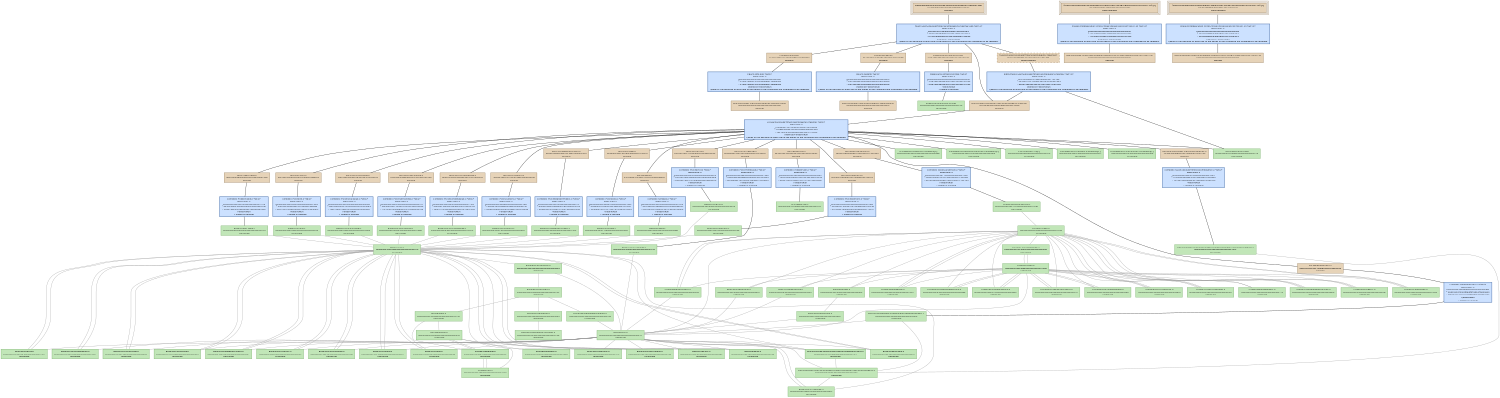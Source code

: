 digraph MachAbsoluteTimeClockFrequency {
   size = "10.000000,8.500000";
   concentrate = false;

   node [ shape = box, style = filled, color = "0.3 0.5 0.6", fillcolor = "0.3 0.2 0.9", fontname = "Monaco", fontsize = "9" ];
   n00001 [ label = "Development/MachAbsoluteTimeClockFrequency.mexmac.app\nb1397d0e88e504c94e42f9eed91cb83a\nMissing", color = "0.1 0.5 0.5", fillcolor = "0.1 0.2 0.9", peripheries = 3 ];
   n00002 [ label = "Contents/Info.plist\n91adc1e8e5c3c342f5ddf8412bebd993\nMissing", color = "0.1 0.5 0.5", fillcolor = "0.1 0.2 0.9" ];
   n00003 [ label = "MachAbsoluteTimeClockFrequency.build/Info.plist\n00000000000000000000000000000000\nMissing", color = "0.1 0.5 0.5", fillcolor = "0.1 0.2 0.9" ];
   n00004 [ label = "Contents/PkgInfo\ne81859986a7dcdfa2e6f78529b2a87fb\nMissing", color = "0.1 0.5 0.5", fillcolor = "0.1 0.2 0.9" ];
   n00005 [ label = "MachAbsoluteTimeClockFrequency.build/PkgInfo\n00000000000000000000000000000000\nMissing", color = "0.1 0.5 0.5", fillcolor = "0.1 0.2 0.9" ];
   n00006 [ label = "English.lproj/InfoPlist.strings\n2cd61ef2dd848307c349226a58271856\nMissing", color = "0.1 0.5 0.5", fillcolor = "0.1 0.2 0.9" ];
   n00007 [ label = "English.lproj/InfoPlist.strings\n00000000434c45840000000000000228\nUpToDate" ];
   n00008 [ label = "ppc/PsychError.o\nb629b27e3c21e79aba582e0fdace0cf6\nMissing", color = "0.1 0.5 0.5", fillcolor = "0.1 0.2 0.9" ];
   n00009 [ label = "Base/PsychError.c\n00000000434c4585000000000000563d\nUpToDate" ];
   n00010 [ label = "ppc/PsychRegisterProject.o\ne984b26ffa7899b1b15fe1b5b68c663a\nMissing", color = "0.1 0.5 0.5", fillcolor = "0.1 0.2 0.9" ];
   n00011 [ label = "Base/PsychRegisterProject.c\n00000000434c458500000000000012e6\nUpToDate" ];
   n00012 [ label = "ppc/PsychHelp.o\n66dd0bf16fa1d77f657ef799a2a1550d\nMissing", color = "0.1 0.5 0.5", fillcolor = "0.1 0.2 0.9" ];
   n00013 [ label = "Base/PsychHelp.c\n00000000434c811d00000000000005b8\nUpToDate" ];
   n00014 [ label = "ppc/MiniBox.o\n43ccde7e318a90c2397cc85f6b7ef868\nMissing", color = "0.1 0.5 0.5", fillcolor = "0.1 0.2 0.9" ];
   n00015 [ label = "Base/MiniBox.c\n00000000434c45850000000000000f4f\nUpToDate" ];
   n00016 [ label = "ppc/PsychMemory.o\n8579e3a1efd8e2d5238dd46999174c5f\nMissing", color = "0.1 0.5 0.5", fillcolor = "0.1 0.2 0.9" ];
   n00017 [ label = "Base/PsychMemory.c\n00000000434ca96200000000000003a4\nUpToDate" ];
   n00018 [ label = "ppc/ProjectTable.o\n4d387a8bff05d08bce807da6b3ee236e\nMissing", color = "0.1 0.5 0.5", fillcolor = "0.1 0.2 0.9" ];
   n00019 [ label = "Base/ProjectTable.c\n00000000434c4585000000000000023a\nUpToDate" ];
   n00020 [ label = "ppc/PsychInit.o\n43e1f9c475ae369d921edd4724bfe3b3\nMissing", color = "0.1 0.5 0.5", fillcolor = "0.1 0.2 0.9" ];
   n00021 [ label = "Base/PsychInit.c\n00000000434c45850000000000000759\nUpToDate" ];
   n00022 [ label = "ppc/PsychTimeGlue.o\ne8f3bb6ec7b810b297eada557c93895c\nMissing", color = "0.1 0.5 0.5", fillcolor = "0.1 0.2 0.9" ];
   n00023 [ label = "Base/PsychTimeGlue.c\n000000004355ef98000000000000157f\nUpToDate" ];
   n00024 [ label = "ppc/PsychStructGlue.o\nf9e270e073e46c5fc0603e3cd2a065cf\nMissing", color = "0.1 0.5 0.5", fillcolor = "0.1 0.2 0.9" ];
   n00025 [ label = "Base/PsychStructGlue.c\n00000000434c45850000000000002bb8\nUpToDate" ];
   n00026 [ label = "ppc/PsychVersioning.o\nf7a709870f5eedbac0c5703aa0c861be\nMissing", color = "0.1 0.5 0.5", fillcolor = "0.1 0.2 0.9" ];
   n00027 [ label = "Base/PsychVersioning.c\n000000004355688200000000000014ee\nUpToDate" ];
   n00028 [ label = "ppc/MODULEVersion.o\nbe7863d6d644d601da0768d21c7657b9\nMissing", color = "0.1 0.5 0.5", fillcolor = "0.1 0.2 0.9" ];
   n00029 [ label = "Screen/MODULEVersion.c\n000000004354a112000000000000124e\nUpToDate" ];
   n00030 [ label = "ppc/PsychScriptingGlue.o\n0eb70f13fb26ab99f93d25c915ed75a3\nMissing", color = "0.1 0.5 0.5", fillcolor = "0.1 0.2 0.9" ];
   n00031 [ label = "Base/PsychScriptingGlue.c\n00000000434c458500000000000105c5\nUpToDate" ];
   n00032 [ label = "ppc/mexversion.o\n8e35759637ba5b7937767457060c9e47\nMissing", color = "0.1 0.5 0.5", fillcolor = "0.1 0.2 0.9" ];
   n00033 [ label = "src/mexversion.c\n000000004332d94600000000000002d2\nUpToDate" ];
   n00034 [ label = "ppc/PsychAuthors.o\nc90e342d86ca22a6d1dee07b8d74bc8e\nMissing", color = "0.1 0.5 0.5", fillcolor = "0.1 0.2 0.9" ];
   n00035 [ label = "Base/PsychAuthors.c\n00000000434c81430000000000000d3b\nUpToDate" ];
   n00036 [ label = "ppc/MachAbsoluteTimeClockFrequency.o\n107d87899efea8c8015eb99b150ac299\nMissing", color = "0.1 0.5 0.5", fillcolor = "0.1 0.2 0.9" ];
   n00037 [ label = "MachAbsoluteTimeClockFrequency/MachAbsoluteTimeClockFrequency.c\n00000000434c458500000000000010cc\nUpToDate" ];
   n00038 [ label = "ppc/RegisterProject.o\n89bc932a36c0310dbfb7ed3a7bb50c85\nMissing", color = "0.1 0.5 0.5", fillcolor = "0.1 0.2 0.9" ];
   n00039 [ label = "MachAbsoluteTimeClockFrequency/RegisterProject.c\n00000000434c45850000000000000458\nUpToDate" ];
   n00040 [ label = "MacOS/MachAbsoluteTimeClockFrequency.mexmac\nca41b5f4c6b538e80f8d0439477330f6\nMissing", color = "0.1 0.5 0.5", fillcolor = "0.1 0.2 0.9" ];
   n00041 [ label = "Frameworks/OpenGL.framework[C]\n00000000434ac55900000000000000ee\nUpToDate" ];
   n00042 [ label = "Frameworks/ApplicationServices.framework[C]\n00000000434ac53300000000000000ee\nUpToDate" ];
   n00043 [ label = "2.95.2/libstdc++.a[C]\n00000000434abb590000000000075c68\nUpToDate" ];
   n00044 [ label = "Frameworks/CoreAudio.framework[C]\n00000000434ac55b00000000000000cc\nUpToDate" ];
   n00045 [ label = "Frameworks/CoreServices.framework[C]\n00000000434ac53600000000000000ee\nUpToDate" ];
   n00046 [ label = "mac/mexFunction.map\n000000004332d946000000000000012e\nUpToDate" ];
   n00047 [ label = "<MachAbsoluteTimeClockFrequency.build/Script-CF29B1FB080333DC00723921.sh>[A]\n17cace97cd4bca79988e67b2b372c94a\nDepsUpdated", color = "0.1 0.5 0.5", fillcolor = "0.1 0.2 0.9", peripheries = 3 ];
   n00048 [ label = "MachAbsoluteTimeClockFrequency.build/Script-CF29B1FB080333DC00723921.sh\n00000000000000000000000000000000\nMissing", color = "0.1 0.5 0.5", fillcolor = "0.1 0.2 0.9" ];
   n00049 [ label = "<MachAbsoluteTimeClockFrequency.build/Script-CF29B1FC080333DC00723921.sh>[A]\n34cd38deff4dced8cfb5634c2c4dc643\nDepsUpdated", color = "0.1 0.5 0.5", fillcolor = "0.1 0.2 0.9", peripheries = 3 ];
   n00050 [ label = "MachAbsoluteTimeClockFrequency.build/Script-CF29B1FC080333DC00723921.sh\n00000000000000000000000000000000\nMissing", color = "0.1 0.5 0.5", fillcolor = "0.1 0.2 0.9" ];
   n00051 [ label = "<MacOS/MachAbsoluteTimeClockFrequency.mexmac>\nb06815e5e9945a32728c46551cd51b9f\nDepsUpdated", color = "0.1 0.5 0.5", fillcolor = "0.1 0.2 0.9", style = "filled,dashed" ];
   n00052 [ label = "Base/Psych.h\n00000000435548b60000000000000410\nUpToDate" ];
   n00053 [ label = "Base/Psych.h\n00000000435548b60000000000000410\nUpToDate" ];
   n00054 [ label = "Screen/Screen.h\n000000004355f28e00000000000012e0\nUpToDate" ];
   n00055 [ label = "MachAbsoluteTimeClockFrequency/MachAbsoluteTimeClockFrequency.h\n00000000434c4585000000000000029c\nUpToDate" ];
   n00056 [ label = "Base/PsychConstants.h\n00000000435548d4000000000000080d\nUpToDate" ];
   n00057 [ label = "Base/MiniBox.h\n00000000435548d400000000000004d6\nUpToDate" ];
   n00058 [ label = "Base/ProjectTable.h\n00000000435548d400000000000002f6\nUpToDate" ];
   n00059 [ label = "Base/PsychError.h\n00000000435548d40000000000001fe7\nUpToDate" ];
   n00060 [ label = "Base/PsychScriptingGlue.h\n00000000435548f30000000000001a37\nUpToDate" ];
   n00061 [ label = "Base/PsychStructGlue.h\n000000004355496c0000000000000bcc\nUpToDate" ];
   n00062 [ label = "Base/PsychCellGlue.h\n00000000434c458500000000000005c5\nUpToDate" ];
   n00063 [ label = "Base/PsychRegisterProject.h\n00000000435548d400000000000003f1\nUpToDate" ];
   n00064 [ label = "Base/PsychAuthors.h\n00000000435548d400000000000005e9\nUpToDate" ];
   n00065 [ label = "Base/PsychVersioning.h\n00000000435548f300000000000004dd\nUpToDate" ];
   n00066 [ label = "Base/PsychHelp.h\n00000000434c45850000000000000357\nUpToDate" ];
   n00067 [ label = "Base/PsychInit.h\n00000000435548f300000000000002db\nUpToDate" ];
   n00068 [ label = "Base/PsychMemory.h\n00000000435548d40000000000000473\nUpToDate" ];
   n00069 [ label = "Base/PsychTimeGlue.h\n000000004355ef010000000000000483\nUpToDate" ];
   n00070 [ label = "Base/PsychInstrument.h\n00000000435548d400000000000001a8\nUpToDate" ];
   n00071 [ label = "MachAbsoluteTimeClockFrequency/RegisterProject.h\n00000000434c458500000000000001e4\nUpToDate" ];
   n00072 [ label = "Base/TimeLists.h\n00000000435548f300000000000002a9\nUpToDate" ];
   n00073 [ label = "Screen/PsychRects.h\n00000000434c458500000000000005d5\nUpToDate" ];
   n00074 [ label = "Screen/ScreenTypes.h\n00000000434c458500000000000013b6\nUpToDate" ];
   n00075 [ label = "Screen/PsychVideoGlue.h\n00000000434c458500000000000005d4\nUpToDate" ];
   n00076 [ label = "Screen/PsychScreenGlue.h\n00000000434c45850000000000000d6d\nUpToDate" ];
   n00077 [ label = "Screen/PsychWindowTextGlue.h\n00000000434c458500000000000008ee\nUpToDate" ];
   n00078 [ label = "Screen/WindowBank.h\n000000004355e68c0000000000001b31\nUpToDate" ];
   n00079 [ label = "Screen/PsychWindowGlue.h\n000000004355e21f0000000000000a66\nUpToDate" ];
   n00080 [ label = "Screen/PsychTextureSupport.h\n000000004355a03b0000000000000370\nUpToDate" ];
   n00081 [ label = "Screen/PsychAlphaBlending.h\n00000000434c458500000000000004fb\nUpToDate" ];
   n00082 [ label = "Screen/ScreenArguments.h\n00000000434c45850000000000000ca3\nUpToDate" ];
   n00083 [ label = "Screen/RegisterProject.h\n00000000434c45850000000000000284\nUpToDate" ];
   n00084 [ label = "Screen/WindowHelpers.h\n00000000434c45850000000000000773\nUpToDate" ];
   n00085 [ label = "Fonts/PsychFontGlue.h\n00000000434c45850000000000000e47\nUpToDate" ];
   n00086 [ label = "Fonts/ScreenFontGlue.h\n00000000434c45850000000000000260\nUpToDate" ];
   n00087 [ label = "Fonts/FontInfo.h\n00000000434c45850000000000000ef4\nUpToDate" ];
   n00088 [ label = "Screen/ScreenPreferenceState.h\n000000004355d9f300000000000006ba\nUpToDate" ];
   n00089 [ label = "Base/PsychIncludes.h\n00000000435548d4000000000000074c\nUpToDate" ];
   n00090 [ label = "Base/PsychPlatform.h\n00000000435548d40000000000000589\nUpToDate" ];
   n00091 [ label = "include/mex.h\n000000004332d9460000000000003742\nUpToDate" ];
   n00092 [ label = "OS9ToolboxFragments/Events.h\n00000000434c45850000000000000236\nUpToDate" ];
   n00093 [ label = "Base/PsychPlatformConstants.h\n000000004355492f000000000000070e\nUpToDate" ];
   n00094 [ label = "include/matrix.h\n000000004332d9460000000000009ff2\nUpToDate" ];
   n00095 [ label = "include/mwdebug.h\n000000004332d9460000000000002b3c\nUpToDate" ];
   n00096 [ label = "include/tmwtypes.h\n000000004332d946000000000000458d\nUpToDate" ];
   n00097 [ label = "include/mat.h\n000000004332d94600000000000023ab\nUpToDate" ];
   n00098 [ label = "Screen/Screen.h\n000000004355f28e00000000000012e0\nUpToDate" ];
   n00099 [ label = "Fonts/PsychFontGlue.h\n00000000434c45850000000000000e47\nUpToDate" ];

   node [ shape = box, style = "filled,bold", color = "0.7 0.5 0.7", fillcolor = "0.7 0.2 1.0", fontname = "Monaco", fontsize = "9" ];
   c00001 [ label = "PBXCp Info.plist <wt:0>\nwaitCount: 0\n00000000000000000000000000000000\n^ 91adc1e8e5c3c342f5ddf8412bebd993\n= 91adc1e8e5c3c342f5ddf8412bebd993\nIndirectlyNeedsToRun\nNeeds to run because at least one of the inputs to the command are scheduled to be updated.", color = "0.6 0.5 0.7", fillcolor = "0.6 0.2 1.0" ];
   c00002 [ label = "PBXCp PkgInfo <wt:0>\nwaitCount: 0\n00000000000000000000000000000000\n^ e81859986a7dcdfa2e6f78529b2a87fb\n= e81859986a7dcdfa2e6f78529b2a87fb\nIndirectlyNeedsToRun\nNeeds to run because at least one of the inputs to the command are scheduled to be updated.", color = "0.6 0.5 0.7", fillcolor = "0.6 0.2 1.0" ];
   c00003 [ label = "CpResource InfoPlist.strings <wt:4>\nwaitCount: 0\n00000000000000000000000000000000\n^ 2cd61ef2dd848307c349226a58271856\n= 2cd61ef2dd848307c349226a58271856\nNeedsToRun\n1 output is missing", color = "0.6 0.5 0.7", fillcolor = "0.6 0.2 1.0" ];
   c00004 [ label = "CompileC PsychError.o <wt:6>\nwaitCount: 0\n000000004355492f0000000000004529\n^ b629b27e7f74aeb5ba582e0fdace49df\n= b629b27e3c21e79aba582e0fdace0cf6\nNeedsToRun\n1 output is missing", color = "0.6 0.5 0.7", fillcolor = "0.6 0.2 1.0" ];
   c00005 [ label = "CompileC PsychRegisterProject.o <wt:6>\nwaitCount: 0\n000000004355492f00000000000001f2\n^ e984b26fb92dd09eb15fe1b5b68c67c8\n= e984b26ffa7899b1b15fe1b5b68c663a\nNeedsToRun\n1 output is missing", color = "0.6 0.5 0.7", fillcolor = "0.6 0.2 1.0" ];
   c00006 [ label = "CompileC PsychHelp.o <wt:6>\nwaitCount: 0\n0000000043558db700000000000016ac\n^ 66dd0bf12cf45ac8657ef799a2a143a1\n= 66dd0bf16fa1d77f657ef799a2a1550d\nNeedsToRun\n1 output is missing", color = "0.6 0.5 0.7", fillcolor = "0.6 0.2 1.0" ];
   c00007 [ label = "CompileC MiniBox.o <wt:6>\nwaitCount: 0\n000000004355492f0000000000001c5b\n^ 43ccde7e72dfd9ed397cc85f6b7ee433\n= 43ccde7e318a90c2397cc85f6b7ef868\nNeedsToRun\n1 output is missing", color = "0.6 0.5 0.7", fillcolor = "0.6 0.2 1.0" ];
   c00008 [ label = "CompileC PsychMemory.o <wt:6>\nwaitCount: 0\n000000004355a5c800000000000010b0\n^ 8579e3a1ac8d471d238dd46999175cef\n= 8579e3a1efd8e2d5238dd46999174c5f\nNeedsToRun\n1 output is missing", color = "0.6 0.5 0.7", fillcolor = "0.6 0.2 1.0" ];
   c00009 [ label = "CompileC ProjectTable.o <wt:6>\nwaitCount: 0\n000000004355492f000000000000112e\n^ 4d387a8bbc5099a4ce807da6b3ee3240\n= 4d387a8bff05d08bce807da6b3ee236e\nNeedsToRun\n1 output is missing", color = "0.6 0.5 0.7", fillcolor = "0.6 0.2 1.0" ];
   c00010 [ label = "CompileC PsychInit.o <wt:6>\nwaitCount: 0\n000000004355492f000000000000144d\n^ 43e1f9c436fb7fb2921edd4724bff7fe\n= 43e1f9c475ae369d921edd4724bfe3b3\nNeedsToRun\n1 output is missing", color = "0.6 0.5 0.7", fillcolor = "0.6 0.2 1.0" ];
   c00011 [ label = "CompileC PsychTimeGlue.o <wt:6>\nwaitCount: 0\n000000004355ee4200000000000013d8\n^ e8f3bb6e84edfef097eada557c939a84\n= e8f3bb6ec7b810b297eada557c93895c\nNeedsToRun\n1 output is missing", color = "0.6 0.5 0.7", fillcolor = "0.6 0.2 1.0" ];
   c00012 [ label = "CompileC PsychStructGlue.o <wt:6>\nwaitCount: 0\n000000004355492f00000000000038ac\n^ f9e270e030b12570c0603e3cd2a05d63\n= f9e270e073e46c5fc0603e3cd2a065cf\nNeedsToRun\n1 output is missing", color = "0.6 0.5 0.7", fillcolor = "0.6 0.2 1.0" ];
   c00013 [ label = "CompileC PsychVersioning.o <wt:6>\nwaitCount: 0\n00000000434c642800000000000007fa\n^ f7a709874c128992c0c5703aa0c86644\n= f7a709870f5eedbac0c5703aa0c861be\nNeedsToRun\n1 output is missing", color = "0.6 0.5 0.7", fillcolor = "0.6 0.2 1.0" ];
   c00014 [ label = "CompileC MODULEVersion.o <wt:6>\nwaitCount: 0\n000000004354a112000000000000124e\n^ be7863d695107713da0768d21c7645f7\n= be7863d6d644d601da0768d21c7657b9\nNeedsToRun\n1 output is missing", color = "0.6 0.5 0.7", fillcolor = "0.6 0.2 1.0" ];
   c00015 [ label = "CompileC PsychScriptingGlue.o <wt:6>\nwaitCount: 0\n000000004355492f00000000000116d1\n^ 0eb70f13b873e2b6f93d25c915ec6372\n= 0eb70f13fb26ab99f93d25c915ed75a3\nNeedsToRun\n1 output is missing", color = "0.6 0.5 0.7", fillcolor = "0.6 0.2 1.0" ];
   c00016 [ label = "CompileC mexversion.o <wt:6>\nwaitCount: 0\n000000004332d94600000000000002d2\n^ 8e3575967488823f37767457060c9c95\n= 8e35759637ba5b7937767457060c9e47\nNeedsToRun\n1 output is missing", color = "0.6 0.5 0.7", fillcolor = "0.6 0.2 1.0" ];
   c00017 [ label = "CompileC PsychAuthors.o <wt:6>\nwaitCount: 0\n0000000043558de90000000000001e2f\n^ c90e342dc59faf4fd1dee07b8d74a2a1\n= c90e342d86ca22a6d1dee07b8d74bc8e\nNeedsToRun\n1 output is missing", color = "0.6 0.5 0.7", fillcolor = "0.6 0.2 1.0" ];
   c00018 [ label = "CompileC MachAbsoluteTimeClockFrequency.o <wt:6>\nwaitCount: 0\n000000004355ef0100000000000016d3\n^ 107d8789ddab47c9015eb99b150ad44a\n= 107d87899efea8c8015eb99b150ac299\nNeedsToRun\n1 output is missing", color = "0.6 0.5 0.7", fillcolor = "0.6 0.2 1.0" ];
   c00019 [ label = "CompileC RegisterProject.o <wt:6>\nwaitCount: 0\n000000004355eedb00000000000004e0\n^ 89bc932a7595dfd6bfb7ed3a7bb50865\n= 89bc932a36c0310dbfb7ed3a7bb50c85\nNeedsToRun\n1 output is missing", color = "0.6 0.5 0.7", fillcolor = "0.6 0.2 1.0" ];
   c00020 [ label = "Ld MachAbsoluteTimeClockFrequency.mexmac <wt:6>\nwaitCount: 0\n799f4ea472575398c4229d31497b55ad\n^ b3defb50b4e26b70cbaf99080e08655b\n= ca41b5f4c6b538e80f8d0439477330f6\nIndirectlyNeedsToRun\nNeeds to run because at least one of the inputs to the command are scheduled to be updated.", color = "0.6 0.5 0.7", fillcolor = "0.6 0.2 1.0" ];
   c00021 [ label = "PhaseScriptExecution Script-CF29B1FB080333DC00723921.sh <wt:10>\nwaitCount: 0\n00000000000000000000000000000000\n^ 17cace97cd4bca79988e67b2b372c94a\n= 17cace97cd4bca79988e67b2b372c94a\nIndirectlyNeedsToRun\nNeeds to run because at least one of the inputs to the command are scheduled to be updated.", color = "0.6 0.5 0.7", fillcolor = "0.6 0.2 1.0" ];
   c00022 [ label = "PhaseScriptExecution Script-CF29B1FC080333DC00723921.sh <wt:12>\nwaitCount: 0\n00000000000000000000000000000000\n^ 34cd38deff4dced8cfb5634c2c4dc643\n= 34cd38deff4dced8cfb5634c2c4dc643\nIndirectlyNeedsToRun\nNeeds to run because at least one of the inputs to the command are scheduled to be updated.", color = "0.6 0.5 0.7", fillcolor = "0.6 0.2 1.0" ];
   c00023 [ label = "EditSymbols MachAbsoluteTimeClockFrequency.mexmac <wt:13>\nwaitCount: 0\nca41b5f48587e1ae0f8d0439477331d8\n^ 7a29a0116c13bb9c7d01426c5ba62a47\n= b06815e5e9945a32728c46551cd51b9f\nIndirectlyNeedsToRun\nNeeds to run because at least one of the inputs to the command are scheduled to be updated.", color = "0.6 0.5 0.7", fillcolor = "0.6 0.2 1.0" ];
   c00024 [ label = "Touch MachAbsoluteTimeClockFrequency.mexmac.app <wt:14>\nwaitCount: 0\n2f4a26937d1bef6565fae015b3406d57\n^ 9e735b9df5feebac2bb819fb6a5cd56d\n= b1397d0e88e504c94e42f9eed91cb83a\nIndirectlyNeedsToRun\nNeeds to run because at least one of the inputs to the command are scheduled to be updated.", color = "0.6 0.5 0.7", fillcolor = "0.6 0.2 1.0" ];

   edge [ style = solid, color = black, arrowhead = none, arrowtail = normal ];
   n00001 -> { c00024 };
   n00002 -> { c00001 };
   n00004 -> { c00002 };
   n00006 -> { c00003 };
   n00008 -> { c00004 };
   n00010 -> { c00005 };
   n00012 -> { c00006 };
   n00014 -> { c00007 };
   n00016 -> { c00008 };
   n00018 -> { c00009 };
   n00020 -> { c00010 };
   n00022 -> { c00011 };
   n00024 -> { c00012 };
   n00026 -> { c00013 };
   n00028 -> { c00014 };
   n00030 -> { c00015 };
   n00032 -> { c00016 };
   n00034 -> { c00017 };
   n00036 -> { c00018 };
   n00038 -> { c00019 };
   n00040 -> { c00020 };
   n00047 -> { c00021 };
   n00049 -> { c00022 };
   n00051 -> { c00023 };
   c00001 -> { n00003 };
   c00002 -> { n00005 n00005 };
   c00003 -> { n00007 n00007 };
   c00004 -> { n00009 };
   c00005 -> { n00011 };
   c00006 -> { n00013 };
   c00007 -> { n00015 };
   c00008 -> { n00017 };
   c00009 -> { n00019 };
   c00010 -> { n00021 };
   c00011 -> { n00023 };
   c00012 -> { n00025 };
   c00013 -> { n00027 };
   c00014 -> { n00029 };
   c00015 -> { n00031 };
   c00016 -> { n00033 };
   c00017 -> { n00035 };
   c00018 -> { n00037 };
   c00019 -> { n00039 };
   c00020 -> { n00008 n00010 n00012 n00014 n00016 n00018 n00020 n00022 n00024 n00026 n00028 n00030 n00032 n00034 n00036 n00038 n00041 n00042 n00043 n00044 n00045 n00046 };
   c00021 -> { n00048 };
   c00022 -> { n00050 };
   c00023 -> { n00040 n00046 };
   c00024 -> { n00002 n00004 n00006 n00040 n00051 };

   edge [ style = solid, color = gray60, arrowhead = none, arrowtail = normal ];
   n00009 -> { n00052 };
   n00011 -> { n00052 };
   n00013 -> { n00052 };
   n00015 -> { n00052 };
   n00017 -> { n00052 };
   n00019 -> { n00052 };
   n00021 -> { n00052 };
   n00023 -> { n00053 };
   n00025 -> { n00052 };
   n00027 -> { n00052 };
   n00029 -> { n00054 };
   n00031 -> { n00052 };
   n00035 -> { n00052 };
   n00037 -> { n00055 };
   n00039 -> { n00053 n00055 };
   n00052 -> { n00056 n00057 n00058 n00059 n00060 n00061 n00062 n00063 n00064 n00065 n00066 n00067 n00068 n00069 n00070 n00071 n00072 };
   n00053 -> { n00056 n00057 n00058 n00059 n00060 n00061 n00062 n00063 n00064 n00065 n00066 n00067 n00068 n00069 n00070 n00071 n00072 };
   n00054 -> { n00053 n00073 n00074 n00075 n00076 n00077 n00078 n00079 n00080 n00081 n00082 n00083 n00084 n00085 n00086 n00087 n00088 };
   n00055 -> { n00053 n00069 };
   n00056 -> { n00089 };
   n00057 -> { n00052 };
   n00058 -> { n00052 };
   n00059 -> { n00052 };
   n00060 -> { n00052 };
   n00061 -> { n00052 };
   n00062 -> { n00052 };
   n00063 -> { n00052 };
   n00064 -> { n00052 };
   n00065 -> { n00052 };
   n00066 -> { n00052 };
   n00067 -> { n00052 };
   n00069 -> { n00053 };
   n00070 -> { n00052 };
   n00071 -> { n00053 n00055 };
   n00073 -> { n00054 };
   n00074 -> { n00054 };
   n00075 -> { n00098 };
   n00076 -> { n00098 };
   n00077 -> { n00098 };
   n00078 -> { n00054 };
   n00079 -> { n00098 };
   n00080 -> { n00098 };
   n00081 -> { n00098 };
   n00082 -> { n00054 };
   n00083 -> { n00053 n00054 };
   n00085 -> { n00053 };
   n00086 -> { n00053 };
   n00087 -> { n00099 };
   n00088 -> { n00054 };
   n00089 -> { n00090 n00091 n00091 n00092 n00091 };
   n00090 -> { n00093 };
   n00091 -> { n00094 n00094 n00095 };
   n00092 -> { n00053 };
   n00094 -> { n00096 n00095 };
   n00095 -> { n00094 n00097 };
   n00097 -> { n00094 n00095 };
   n00098 -> { n00053 n00073 n00074 n00075 n00076 n00077 n00078 n00079 n00080 n00081 n00082 n00083 n00084 n00085 n00086 n00087 n00088 };
   n00099 -> { n00053 };
}
